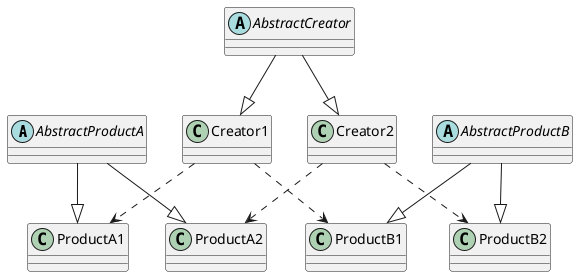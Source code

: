 @startuml
abstract class AbstractProductA {
}
class ProductA1 {
}
class ProductA2 {
}
abstract class AbstractProductB {
}
class ProductB1 {
}
class ProductB2 {
}
abstract class AbstractCreator {
}
class Creator1 {
}
class Creator2 {
}
ProductA1 <|-u- AbstractProductA
ProductA2 <|-u- AbstractProductA
ProductB1 <|-u- AbstractProductB
ProductB2 <|-u- AbstractProductB
Creator1 <|-u- AbstractCreator
Creator2 <|-u- AbstractCreator
Creator1 ..> ProductA1
Creator1 ..> ProductB1
Creator2 ..> ProductA2
Creator2 ..> ProductB2
@enduml